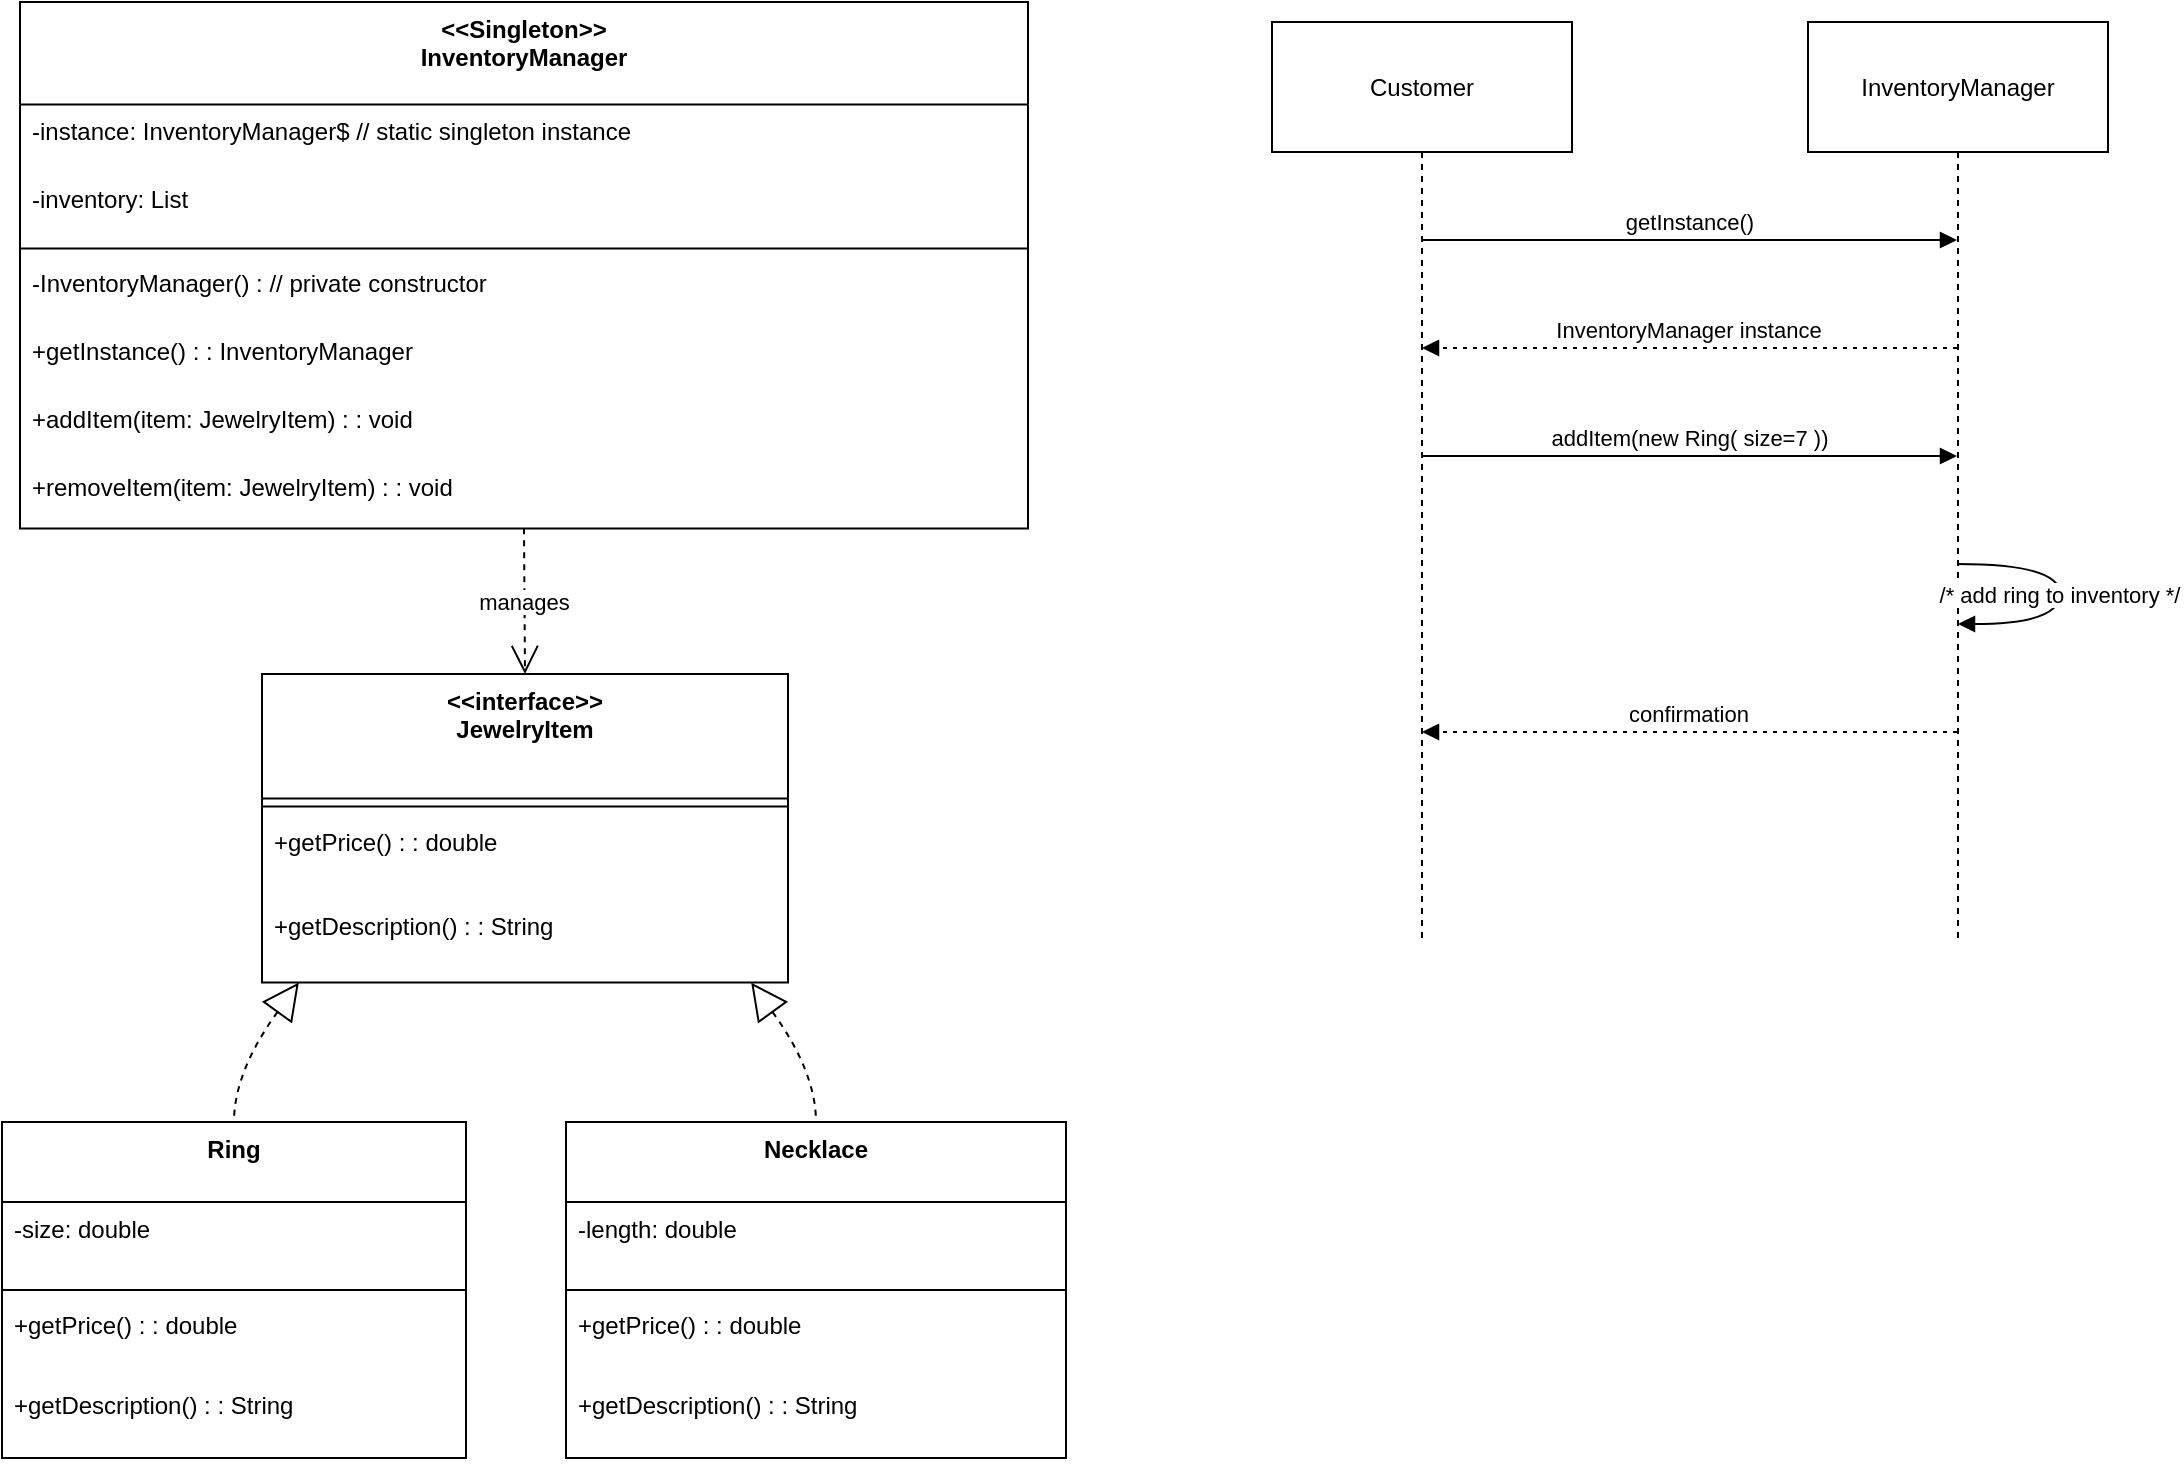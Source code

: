 <mxfile version="26.2.14">
  <diagram name="Page-1" id="o-3fu74XiKleny4-4UKd">
    <mxGraphModel dx="1603" dy="1065" grid="1" gridSize="10" guides="1" tooltips="1" connect="1" arrows="1" fold="1" page="1" pageScale="1" pageWidth="827" pageHeight="1169" math="0" shadow="0">
      <root>
        <mxCell id="0" />
        <mxCell id="1" parent="0" />
        <mxCell id="5_-WwdwFaaSZdfjQdtAf-68" value="&lt;&lt;Singleton&gt;&gt;&#xa;InventoryManager" style="swimlane;fontStyle=1;align=center;verticalAlign=top;childLayout=stackLayout;horizontal=1;startSize=51.2;horizontalStack=0;resizeParent=1;resizeParentMax=0;resizeLast=0;collapsible=0;marginBottom=0;" vertex="1" parent="1">
          <mxGeometry x="18" y="170" width="504" height="263.2" as="geometry" />
        </mxCell>
        <mxCell id="5_-WwdwFaaSZdfjQdtAf-69" value="-instance: InventoryManager$  // static singleton instance" style="text;strokeColor=none;fillColor=none;align=left;verticalAlign=top;spacingLeft=4;spacingRight=4;overflow=hidden;rotatable=0;points=[[0,0.5],[1,0.5]];portConstraint=eastwest;" vertex="1" parent="5_-WwdwFaaSZdfjQdtAf-68">
          <mxGeometry y="51.2" width="504" height="34" as="geometry" />
        </mxCell>
        <mxCell id="5_-WwdwFaaSZdfjQdtAf-70" value="-inventory: List" style="text;strokeColor=none;fillColor=none;align=left;verticalAlign=top;spacingLeft=4;spacingRight=4;overflow=hidden;rotatable=0;points=[[0,0.5],[1,0.5]];portConstraint=eastwest;" vertex="1" parent="5_-WwdwFaaSZdfjQdtAf-68">
          <mxGeometry y="85.2" width="504" height="34" as="geometry" />
        </mxCell>
        <mxCell id="5_-WwdwFaaSZdfjQdtAf-71" style="line;strokeWidth=1;fillColor=none;align=left;verticalAlign=middle;spacingTop=-1;spacingLeft=3;spacingRight=3;rotatable=0;labelPosition=right;points=[];portConstraint=eastwest;strokeColor=inherit;" vertex="1" parent="5_-WwdwFaaSZdfjQdtAf-68">
          <mxGeometry y="119.2" width="504" height="8" as="geometry" />
        </mxCell>
        <mxCell id="5_-WwdwFaaSZdfjQdtAf-72" value="-InventoryManager() : // private constructor" style="text;strokeColor=none;fillColor=none;align=left;verticalAlign=top;spacingLeft=4;spacingRight=4;overflow=hidden;rotatable=0;points=[[0,0.5],[1,0.5]];portConstraint=eastwest;" vertex="1" parent="5_-WwdwFaaSZdfjQdtAf-68">
          <mxGeometry y="127.2" width="504" height="34" as="geometry" />
        </mxCell>
        <mxCell id="5_-WwdwFaaSZdfjQdtAf-73" value="+getInstance() : : InventoryManager" style="text;strokeColor=none;fillColor=none;align=left;verticalAlign=top;spacingLeft=4;spacingRight=4;overflow=hidden;rotatable=0;points=[[0,0.5],[1,0.5]];portConstraint=eastwest;" vertex="1" parent="5_-WwdwFaaSZdfjQdtAf-68">
          <mxGeometry y="161.2" width="504" height="34" as="geometry" />
        </mxCell>
        <mxCell id="5_-WwdwFaaSZdfjQdtAf-74" value="+addItem(item: JewelryItem) : : void" style="text;strokeColor=none;fillColor=none;align=left;verticalAlign=top;spacingLeft=4;spacingRight=4;overflow=hidden;rotatable=0;points=[[0,0.5],[1,0.5]];portConstraint=eastwest;" vertex="1" parent="5_-WwdwFaaSZdfjQdtAf-68">
          <mxGeometry y="195.2" width="504" height="34" as="geometry" />
        </mxCell>
        <mxCell id="5_-WwdwFaaSZdfjQdtAf-75" value="+removeItem(item: JewelryItem) : : void" style="text;strokeColor=none;fillColor=none;align=left;verticalAlign=top;spacingLeft=4;spacingRight=4;overflow=hidden;rotatable=0;points=[[0,0.5],[1,0.5]];portConstraint=eastwest;" vertex="1" parent="5_-WwdwFaaSZdfjQdtAf-68">
          <mxGeometry y="229.2" width="504" height="34" as="geometry" />
        </mxCell>
        <mxCell id="5_-WwdwFaaSZdfjQdtAf-76" value="&lt;&lt;interface&gt;&gt;&#xa;JewelryItem" style="swimlane;fontStyle=1;align=center;verticalAlign=top;childLayout=stackLayout;horizontal=1;startSize=62.25;horizontalStack=0;resizeParent=1;resizeParentMax=0;resizeLast=0;collapsible=0;marginBottom=0;" vertex="1" parent="1">
          <mxGeometry x="139" y="506" width="263" height="154.25" as="geometry" />
        </mxCell>
        <mxCell id="5_-WwdwFaaSZdfjQdtAf-77" style="line;strokeWidth=1;fillColor=none;align=left;verticalAlign=middle;spacingTop=-1;spacingLeft=3;spacingRight=3;rotatable=0;labelPosition=right;points=[];portConstraint=eastwest;strokeColor=inherit;" vertex="1" parent="5_-WwdwFaaSZdfjQdtAf-76">
          <mxGeometry y="62.25" width="263" height="8" as="geometry" />
        </mxCell>
        <mxCell id="5_-WwdwFaaSZdfjQdtAf-78" value="+getPrice() : : double" style="text;strokeColor=none;fillColor=none;align=left;verticalAlign=top;spacingLeft=4;spacingRight=4;overflow=hidden;rotatable=0;points=[[0,0.5],[1,0.5]];portConstraint=eastwest;" vertex="1" parent="5_-WwdwFaaSZdfjQdtAf-76">
          <mxGeometry y="70.25" width="263" height="42" as="geometry" />
        </mxCell>
        <mxCell id="5_-WwdwFaaSZdfjQdtAf-79" value="+getDescription() : : String" style="text;strokeColor=none;fillColor=none;align=left;verticalAlign=top;spacingLeft=4;spacingRight=4;overflow=hidden;rotatable=0;points=[[0,0.5],[1,0.5]];portConstraint=eastwest;" vertex="1" parent="5_-WwdwFaaSZdfjQdtAf-76">
          <mxGeometry y="112.25" width="263" height="42" as="geometry" />
        </mxCell>
        <mxCell id="5_-WwdwFaaSZdfjQdtAf-80" value="Ring" style="swimlane;fontStyle=1;align=center;verticalAlign=top;childLayout=stackLayout;horizontal=1;startSize=40;horizontalStack=0;resizeParent=1;resizeParentMax=0;resizeLast=0;collapsible=0;marginBottom=0;" vertex="1" parent="1">
          <mxGeometry x="9" y="730" width="232" height="168" as="geometry" />
        </mxCell>
        <mxCell id="5_-WwdwFaaSZdfjQdtAf-81" value="-size: double" style="text;strokeColor=none;fillColor=none;align=left;verticalAlign=top;spacingLeft=4;spacingRight=4;overflow=hidden;rotatable=0;points=[[0,0.5],[1,0.5]];portConstraint=eastwest;" vertex="1" parent="5_-WwdwFaaSZdfjQdtAf-80">
          <mxGeometry y="40" width="232" height="40" as="geometry" />
        </mxCell>
        <mxCell id="5_-WwdwFaaSZdfjQdtAf-82" style="line;strokeWidth=1;fillColor=none;align=left;verticalAlign=middle;spacingTop=-1;spacingLeft=3;spacingRight=3;rotatable=0;labelPosition=right;points=[];portConstraint=eastwest;strokeColor=inherit;" vertex="1" parent="5_-WwdwFaaSZdfjQdtAf-80">
          <mxGeometry y="80" width="232" height="8" as="geometry" />
        </mxCell>
        <mxCell id="5_-WwdwFaaSZdfjQdtAf-83" value="+getPrice() : : double" style="text;strokeColor=none;fillColor=none;align=left;verticalAlign=top;spacingLeft=4;spacingRight=4;overflow=hidden;rotatable=0;points=[[0,0.5],[1,0.5]];portConstraint=eastwest;" vertex="1" parent="5_-WwdwFaaSZdfjQdtAf-80">
          <mxGeometry y="88" width="232" height="40" as="geometry" />
        </mxCell>
        <mxCell id="5_-WwdwFaaSZdfjQdtAf-84" value="+getDescription() : : String" style="text;strokeColor=none;fillColor=none;align=left;verticalAlign=top;spacingLeft=4;spacingRight=4;overflow=hidden;rotatable=0;points=[[0,0.5],[1,0.5]];portConstraint=eastwest;" vertex="1" parent="5_-WwdwFaaSZdfjQdtAf-80">
          <mxGeometry y="128" width="232" height="40" as="geometry" />
        </mxCell>
        <mxCell id="5_-WwdwFaaSZdfjQdtAf-85" value="Necklace" style="swimlane;fontStyle=1;align=center;verticalAlign=top;childLayout=stackLayout;horizontal=1;startSize=40;horizontalStack=0;resizeParent=1;resizeParentMax=0;resizeLast=0;collapsible=0;marginBottom=0;" vertex="1" parent="1">
          <mxGeometry x="291" y="730" width="250" height="168" as="geometry" />
        </mxCell>
        <mxCell id="5_-WwdwFaaSZdfjQdtAf-86" value="-length: double" style="text;strokeColor=none;fillColor=none;align=left;verticalAlign=top;spacingLeft=4;spacingRight=4;overflow=hidden;rotatable=0;points=[[0,0.5],[1,0.5]];portConstraint=eastwest;" vertex="1" parent="5_-WwdwFaaSZdfjQdtAf-85">
          <mxGeometry y="40" width="250" height="40" as="geometry" />
        </mxCell>
        <mxCell id="5_-WwdwFaaSZdfjQdtAf-87" style="line;strokeWidth=1;fillColor=none;align=left;verticalAlign=middle;spacingTop=-1;spacingLeft=3;spacingRight=3;rotatable=0;labelPosition=right;points=[];portConstraint=eastwest;strokeColor=inherit;" vertex="1" parent="5_-WwdwFaaSZdfjQdtAf-85">
          <mxGeometry y="80" width="250" height="8" as="geometry" />
        </mxCell>
        <mxCell id="5_-WwdwFaaSZdfjQdtAf-88" value="+getPrice() : : double" style="text;strokeColor=none;fillColor=none;align=left;verticalAlign=top;spacingLeft=4;spacingRight=4;overflow=hidden;rotatable=0;points=[[0,0.5],[1,0.5]];portConstraint=eastwest;" vertex="1" parent="5_-WwdwFaaSZdfjQdtAf-85">
          <mxGeometry y="88" width="250" height="40" as="geometry" />
        </mxCell>
        <mxCell id="5_-WwdwFaaSZdfjQdtAf-89" value="+getDescription() : : String" style="text;strokeColor=none;fillColor=none;align=left;verticalAlign=top;spacingLeft=4;spacingRight=4;overflow=hidden;rotatable=0;points=[[0,0.5],[1,0.5]];portConstraint=eastwest;" vertex="1" parent="5_-WwdwFaaSZdfjQdtAf-85">
          <mxGeometry y="128" width="250" height="40" as="geometry" />
        </mxCell>
        <mxCell id="5_-WwdwFaaSZdfjQdtAf-90" value="" style="curved=1;dashed=1;startArrow=block;startSize=16;startFill=0;endArrow=none;exitX=0.07;exitY=1;entryX=0.5;entryY=0;rounded=0;" edge="1" parent="1" source="5_-WwdwFaaSZdfjQdtAf-76" target="5_-WwdwFaaSZdfjQdtAf-80">
          <mxGeometry relative="1" as="geometry">
            <Array as="points">
              <mxPoint x="125" y="705" />
            </Array>
          </mxGeometry>
        </mxCell>
        <mxCell id="5_-WwdwFaaSZdfjQdtAf-91" value="" style="curved=1;dashed=1;startArrow=block;startSize=16;startFill=0;endArrow=none;exitX=0.93;exitY=1;entryX=0.5;entryY=0;rounded=0;" edge="1" parent="1" source="5_-WwdwFaaSZdfjQdtAf-76" target="5_-WwdwFaaSZdfjQdtAf-85">
          <mxGeometry relative="1" as="geometry">
            <Array as="points">
              <mxPoint x="416" y="705" />
            </Array>
          </mxGeometry>
        </mxCell>
        <mxCell id="5_-WwdwFaaSZdfjQdtAf-92" value="manages" style="curved=1;dashed=1;startArrow=none;endArrow=open;endSize=12;exitX=0.5;exitY=1;entryX=0.5;entryY=0;rounded=0;" edge="1" parent="1" source="5_-WwdwFaaSZdfjQdtAf-68" target="5_-WwdwFaaSZdfjQdtAf-76">
          <mxGeometry relative="1" as="geometry">
            <Array as="points" />
          </mxGeometry>
        </mxCell>
        <mxCell id="5_-WwdwFaaSZdfjQdtAf-288" value="Customer" style="shape=umlLifeline;perimeter=lifelinePerimeter;whiteSpace=wrap;container=1;dropTarget=0;collapsible=0;recursiveResize=0;outlineConnect=0;portConstraint=eastwest;newEdgeStyle={&quot;edgeStyle&quot;:&quot;elbowEdgeStyle&quot;,&quot;elbow&quot;:&quot;vertical&quot;,&quot;curved&quot;:0,&quot;rounded&quot;:0};size=65;" vertex="1" parent="1">
          <mxGeometry x="644" y="180" width="150" height="460" as="geometry" />
        </mxCell>
        <mxCell id="5_-WwdwFaaSZdfjQdtAf-289" value="InventoryManager" style="shape=umlLifeline;perimeter=lifelinePerimeter;whiteSpace=wrap;container=1;dropTarget=0;collapsible=0;recursiveResize=0;outlineConnect=0;portConstraint=eastwest;newEdgeStyle={&quot;edgeStyle&quot;:&quot;elbowEdgeStyle&quot;,&quot;elbow&quot;:&quot;vertical&quot;,&quot;curved&quot;:0,&quot;rounded&quot;:0};size=65;" vertex="1" parent="1">
          <mxGeometry x="912" y="180" width="150" height="460" as="geometry" />
        </mxCell>
        <mxCell id="5_-WwdwFaaSZdfjQdtAf-290" value="getInstance()" style="verticalAlign=bottom;edgeStyle=elbowEdgeStyle;elbow=vertical;curved=0;rounded=0;endArrow=block;" edge="1" parent="1" source="5_-WwdwFaaSZdfjQdtAf-288" target="5_-WwdwFaaSZdfjQdtAf-289">
          <mxGeometry relative="1" as="geometry">
            <Array as="points">
              <mxPoint x="862" y="289" />
            </Array>
          </mxGeometry>
        </mxCell>
        <mxCell id="5_-WwdwFaaSZdfjQdtAf-291" value="InventoryManager instance" style="verticalAlign=bottom;edgeStyle=elbowEdgeStyle;elbow=vertical;curved=0;rounded=0;dashed=1;dashPattern=2 3;endArrow=block;" edge="1" parent="1" source="5_-WwdwFaaSZdfjQdtAf-289" target="5_-WwdwFaaSZdfjQdtAf-288">
          <mxGeometry relative="1" as="geometry">
            <Array as="points">
              <mxPoint x="865" y="343" />
            </Array>
          </mxGeometry>
        </mxCell>
        <mxCell id="5_-WwdwFaaSZdfjQdtAf-292" value="addItem(new Ring( size=7 ))" style="verticalAlign=bottom;edgeStyle=elbowEdgeStyle;elbow=vertical;curved=0;rounded=0;endArrow=block;" edge="1" parent="1" source="5_-WwdwFaaSZdfjQdtAf-288" target="5_-WwdwFaaSZdfjQdtAf-289">
          <mxGeometry relative="1" as="geometry">
            <Array as="points">
              <mxPoint x="862" y="397" />
            </Array>
          </mxGeometry>
        </mxCell>
        <mxCell id="5_-WwdwFaaSZdfjQdtAf-293" value="/* add ring to inventory */" style="curved=1;endArrow=block;rounded=0;" edge="1" parent="1" source="5_-WwdwFaaSZdfjQdtAf-289" target="5_-WwdwFaaSZdfjQdtAf-289">
          <mxGeometry relative="1" as="geometry">
            <Array as="points">
              <mxPoint x="1038" y="451" />
              <mxPoint x="1038" y="481" />
            </Array>
          </mxGeometry>
        </mxCell>
        <mxCell id="5_-WwdwFaaSZdfjQdtAf-294" value="confirmation" style="verticalAlign=bottom;edgeStyle=elbowEdgeStyle;elbow=vertical;curved=0;rounded=0;dashed=1;dashPattern=2 3;endArrow=block;" edge="1" parent="1" source="5_-WwdwFaaSZdfjQdtAf-289" target="5_-WwdwFaaSZdfjQdtAf-288">
          <mxGeometry relative="1" as="geometry">
            <Array as="points">
              <mxPoint x="865" y="535" />
            </Array>
          </mxGeometry>
        </mxCell>
      </root>
    </mxGraphModel>
  </diagram>
</mxfile>
